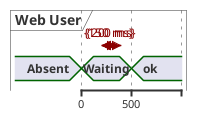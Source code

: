 {
  "sha1": "sjbg8266i3h2fzinvwi1292oq4sv9sj",
  "insertion": {
    "when": "2024-06-04T17:28:45.156Z",
    "url": "https://forum.plantuml.net/10436/possible-show-parallel-constraints-other-timing-diagrams",
    "user": "plantuml@gmail.com"
  }
}
@startuml
concise "Web User" as WU

WU is Absent

@WU
0 is Waiting
+500 is ok
@200 <-> @+150 : {150 ms}
@200 <-> @+200 : {200 ms}
@enduml
